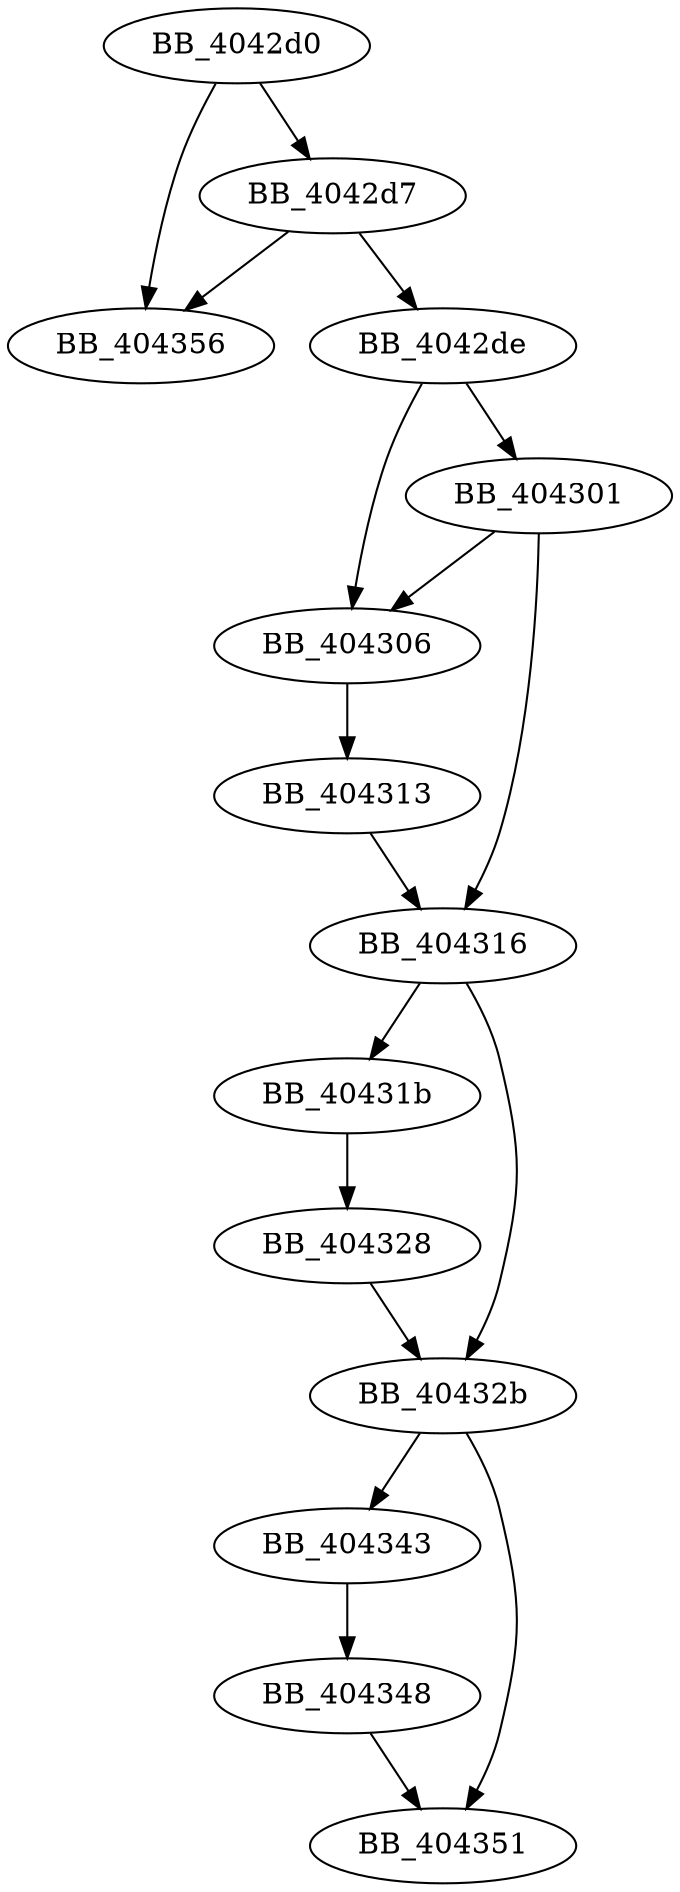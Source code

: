 DiGraph sub_4042D0{
BB_4042d0->BB_4042d7
BB_4042d0->BB_404356
BB_4042d7->BB_4042de
BB_4042d7->BB_404356
BB_4042de->BB_404301
BB_4042de->BB_404306
BB_404301->BB_404306
BB_404301->BB_404316
BB_404306->BB_404313
BB_404313->BB_404316
BB_404316->BB_40431b
BB_404316->BB_40432b
BB_40431b->BB_404328
BB_404328->BB_40432b
BB_40432b->BB_404343
BB_40432b->BB_404351
BB_404343->BB_404348
BB_404348->BB_404351
}
